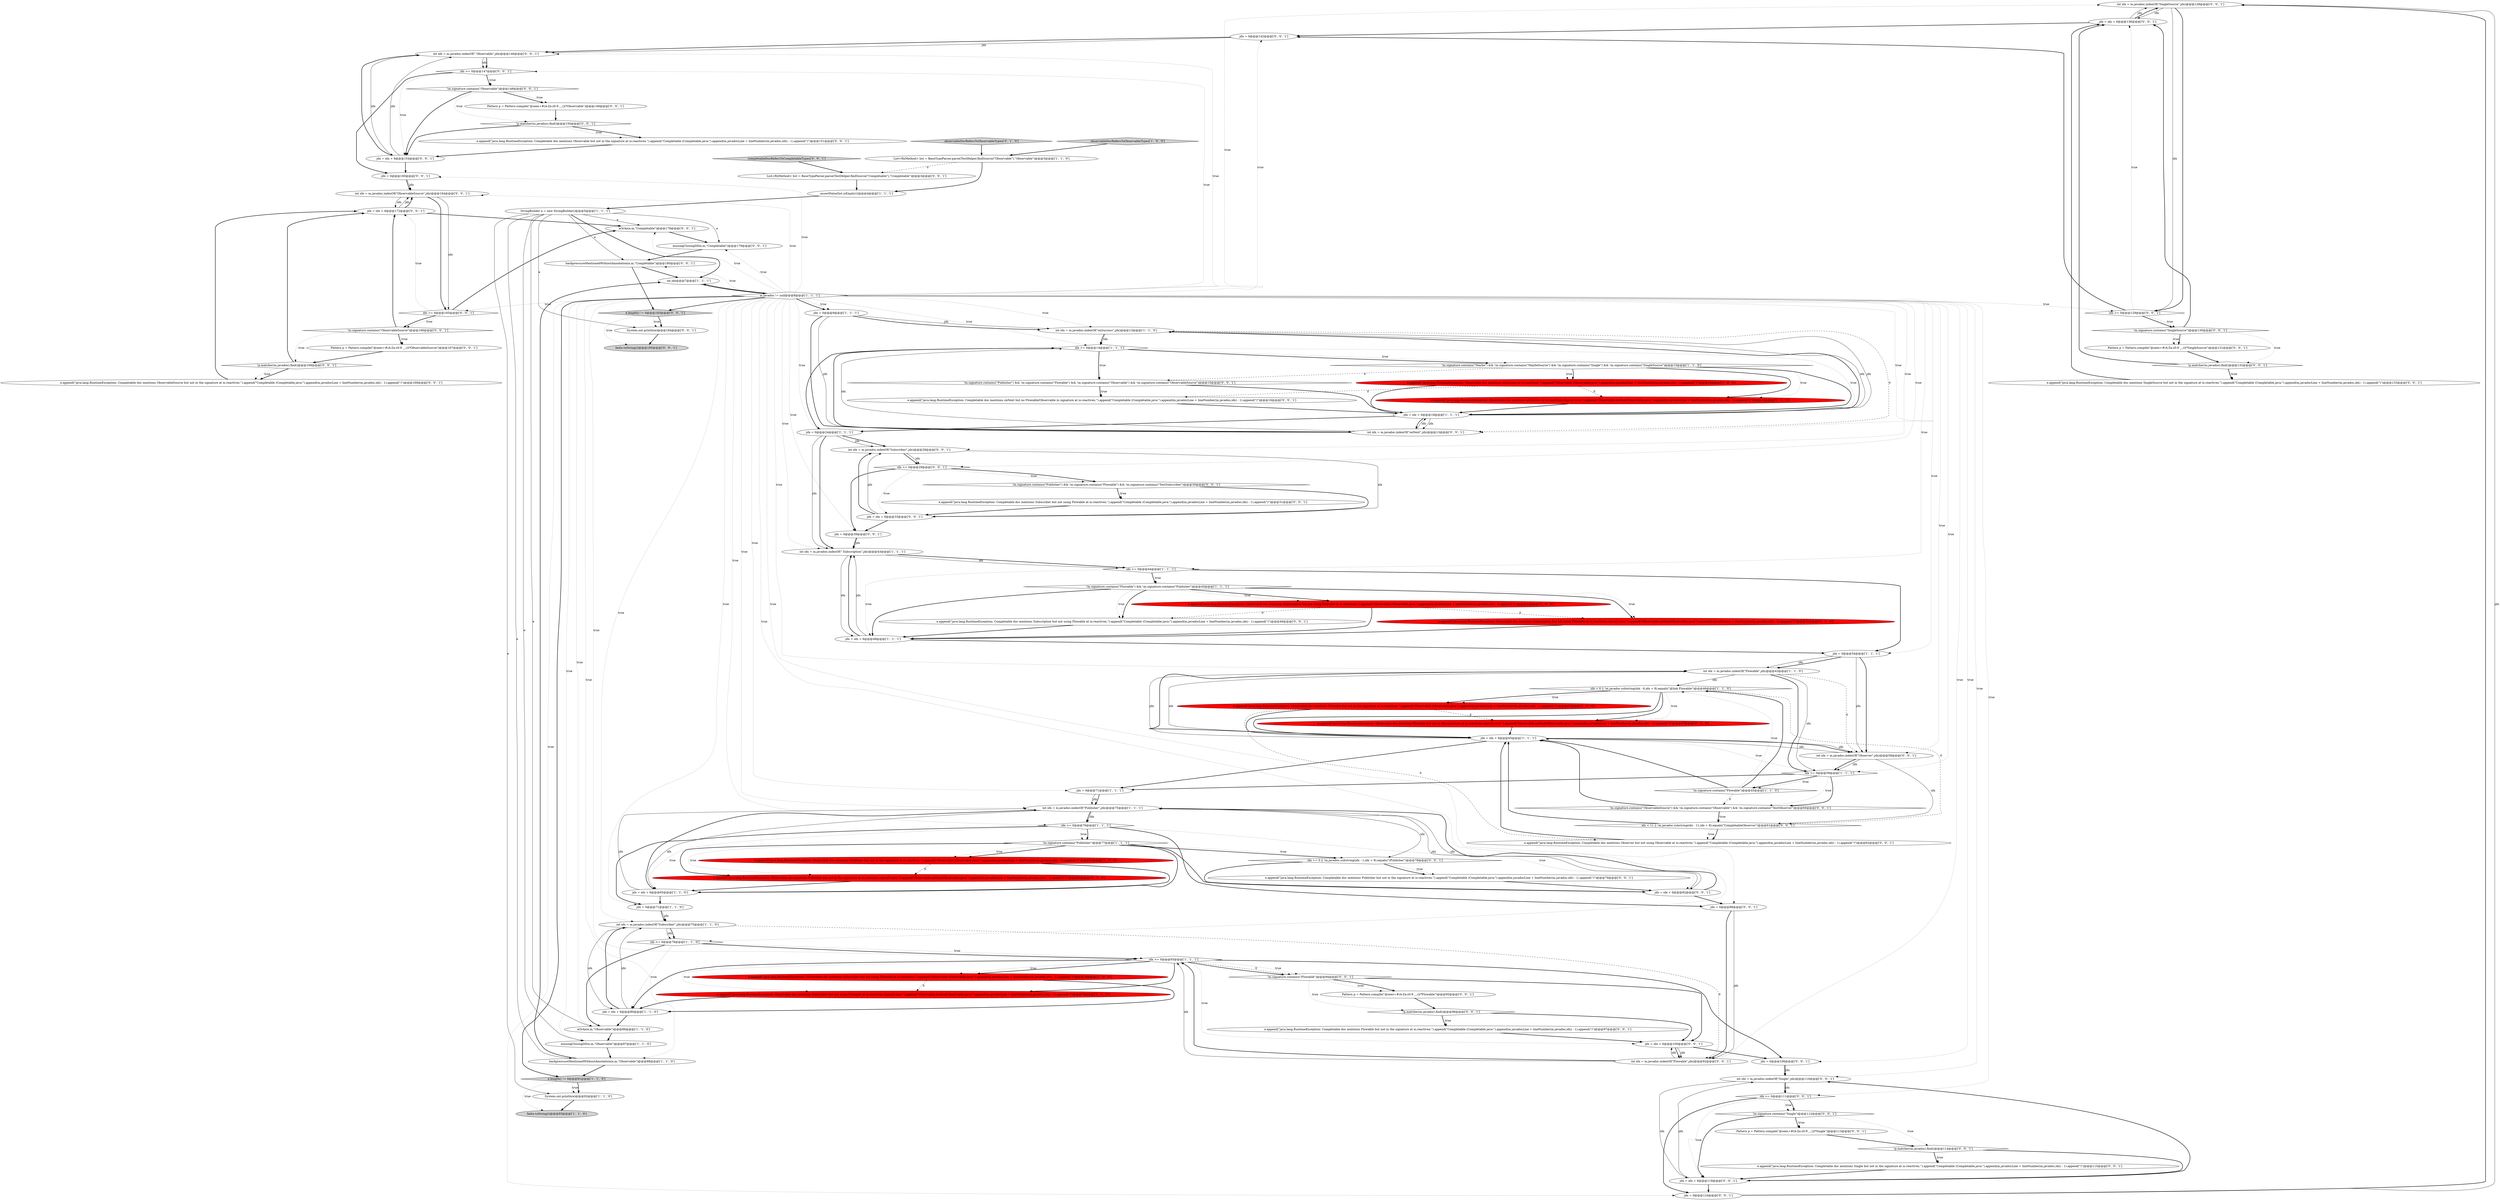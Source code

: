 digraph {
61 [style = filled, label = "int idx = m.javadoc.indexOf(\"SingleSource\",jdx)@@@128@@@['0', '0', '1']", fillcolor = white, shape = ellipse image = "AAA0AAABBB3BBB"];
36 [style = filled, label = "m.javadoc != null@@@8@@@['1', '1', '1']", fillcolor = white, shape = diamond image = "AAA0AAABBB1BBB"];
75 [style = filled, label = "jdx = 0@@@39@@@['0', '0', '1']", fillcolor = white, shape = ellipse image = "AAA0AAABBB3BBB"];
14 [style = filled, label = "jdx = idx + 6@@@80@@@['1', '1', '0']", fillcolor = white, shape = ellipse image = "AAA0AAABBB1BBB"];
64 [style = filled, label = "int idx = m.javadoc.indexOf(\" Observable\",jdx)@@@146@@@['0', '0', '1']", fillcolor = white, shape = ellipse image = "AAA0AAABBB3BBB"];
31 [style = filled, label = "jdx = idx + 6@@@65@@@['1', '1', '0']", fillcolor = white, shape = ellipse image = "AAA0AAABBB1BBB"];
57 [style = filled, label = "!p.matcher(m.javadoc).find()@@@132@@@['0', '0', '1']", fillcolor = white, shape = diamond image = "AAA0AAABBB3BBB"];
68 [style = filled, label = "!p.matcher(m.javadoc).find()@@@96@@@['0', '0', '1']", fillcolor = white, shape = diamond image = "AAA0AAABBB3BBB"];
2 [style = filled, label = "idx < 6 || !m.javadoc.substring(idx - 6,idx + 8).equals(\"@link Flowable\")@@@46@@@['1', '1', '0']", fillcolor = white, shape = diamond image = "AAA0AAABBB1BBB"];
27 [style = filled, label = "int idx = m.javadoc.indexOf(\"Flowable\",jdx)@@@43@@@['1', '1', '0']", fillcolor = white, shape = ellipse image = "AAA0AAABBB1BBB"];
32 [style = filled, label = "e.length() != 0@@@91@@@['1', '1', '0']", fillcolor = lightgray, shape = diamond image = "AAA0AAABBB1BBB"];
19 [style = filled, label = "jdx = 0@@@9@@@['1', '1', '1']", fillcolor = white, shape = ellipse image = "AAA0AAABBB1BBB"];
28 [style = filled, label = "!m.signature.contains(\"Flowable\")@@@45@@@['1', '1', '0']", fillcolor = white, shape = diamond image = "AAA0AAABBB1BBB"];
53 [style = filled, label = "Pattern p = Pattern.compile(\"@see\s+#(A-Za-z0-9 _.,()(*Single\")@@@113@@@['0', '0', '1']", fillcolor = white, shape = ellipse image = "AAA0AAABBB3BBB"];
83 [style = filled, label = "!p.matcher(m.javadoc).find()@@@168@@@['0', '0', '1']", fillcolor = white, shape = diamond image = "AAA0AAABBB3BBB"];
4 [style = filled, label = "idx >= 0@@@76@@@['1', '1', '0']", fillcolor = white, shape = diamond image = "AAA0AAABBB1BBB"];
23 [style = filled, label = "jdx = 0@@@54@@@['1', '1', '1']", fillcolor = white, shape = ellipse image = "AAA0AAABBB1BBB"];
8 [style = filled, label = "System.out.println(e)@@@92@@@['1', '1', '0']", fillcolor = white, shape = ellipse image = "AAA0AAABBB1BBB"];
55 [style = filled, label = "e.append(\"java.lang.RuntimeException: Completable doc mentions ObservableSource but not in the signature at io.reactivex.\").append(\"Completable (Completable.java:\").append(m.javadocLine + lineNumber(m.javadoc,idx) - 1).append(\")\")@@@169@@@['0', '0', '1']", fillcolor = white, shape = ellipse image = "AAA0AAABBB3BBB"];
99 [style = filled, label = "jdx = 0@@@160@@@['0', '0', '1']", fillcolor = white, shape = ellipse image = "AAA0AAABBB3BBB"];
45 [style = filled, label = "e.append(\"java.lang.RuntimeException: Observable doc mentions Flowable but not in the signature at io.reactivex.rxjava3.core.\").append(\"Observable.method(Observable.java:\").append(m.javadocLine + lineNumber(m.javadoc,idx) - 1).append(\")\")@@@47@@@['0', '1', '0']", fillcolor = red, shape = ellipse image = "AAA1AAABBB2BBB"];
106 [style = filled, label = "!m.signature.contains(\"Publisher\") && !m.signature.contains(\"Flowable\") && !m.signature.contains(\"Observable\") && !m.signature.contains(\"ObservableSource\")@@@15@@@['0', '0', '1']", fillcolor = white, shape = diamond image = "AAA0AAABBB3BBB"];
102 [style = filled, label = "jdx = idx + 6@@@118@@@['0', '0', '1']", fillcolor = white, shape = ellipse image = "AAA0AAABBB3BBB"];
0 [style = filled, label = "int idx = m.javadoc.indexOf(\"onSuccess\",jdx)@@@13@@@['1', '1', '0']", fillcolor = white, shape = ellipse image = "AAA0AAABBB1BBB"];
109 [style = filled, label = "idx >= 0@@@147@@@['0', '0', '1']", fillcolor = white, shape = diamond image = "AAA0AAABBB3BBB"];
77 [style = filled, label = "missingClosingDD(e,m,\"Completable\")@@@179@@@['0', '0', '1']", fillcolor = white, shape = ellipse image = "AAA0AAABBB3BBB"];
7 [style = filled, label = "aOrAn(e,m,\"Observable\")@@@86@@@['1', '1', '0']", fillcolor = white, shape = ellipse image = "AAA0AAABBB1BBB"];
39 [style = filled, label = "observableDocRefersToObservableTypes['1', '0', '0']", fillcolor = lightgray, shape = diamond image = "AAA0AAABBB1BBB"];
11 [style = filled, label = "e.append(\"java.lang.RuntimeException: Observable doc mentions Subscriber but not using Flowable at io.reactivex.\").append(\"Observable (Observable.java:\").append(m.javadocLine + lineNumber(m.javadoc,idx) - 1).append(\")\")@@@78@@@['1', '0', '0']", fillcolor = red, shape = ellipse image = "AAA1AAABBB1BBB"];
92 [style = filled, label = "idx >= 0@@@111@@@['0', '0', '1']", fillcolor = white, shape = diamond image = "AAA0AAABBB3BBB"];
107 [style = filled, label = "!m.signature.contains(\"Flowable\")@@@94@@@['0', '0', '1']", fillcolor = white, shape = diamond image = "AAA0AAABBB3BBB"];
41 [style = filled, label = "e.append(\"java.lang.RuntimeException: Observable doc mentions Publisher but not in the signature at io.reactivex.\").append(\"Observable (Observable.java:\").append(m.javadocLine + lineNumber(m.javadoc,idx) - 1).append(\")\")@@@63@@@['1', '0', '0']", fillcolor = red, shape = ellipse image = "AAA1AAABBB1BBB"];
5 [style = filled, label = "idx >= 0@@@93@@@['1', '1', '1']", fillcolor = white, shape = diamond image = "AAA0AAABBB1BBB"];
72 [style = filled, label = "int idx = m.javadoc.indexOf(\"Single\",jdx)@@@110@@@['0', '0', '1']", fillcolor = white, shape = ellipse image = "AAA0AAABBB3BBB"];
46 [style = filled, label = "observableDocRefersToObservableTypes['0', '1', '0']", fillcolor = lightgray, shape = diamond image = "AAA0AAABBB2BBB"];
74 [style = filled, label = "int idx = m.javadoc.indexOf(\"Flowable\",jdx)@@@92@@@['0', '0', '1']", fillcolor = white, shape = ellipse image = "AAA0AAABBB3BBB"];
21 [style = filled, label = "!m.signature.contains(\"Maybe\") && !m.signature.contains(\"MaybeSource\") && !m.signature.contains(\"Single\") && !m.signature.contains(\"SingleSource\")@@@15@@@['1', '1', '0']", fillcolor = white, shape = diamond image = "AAA0AAABBB1BBB"];
90 [style = filled, label = "e.append(\"java.lang.RuntimeException: Completable doc mentions Observable but not in the signature at io.reactivex.\").append(\"Completable (Completable.java:\").append(m.javadocLine + lineNumber(m.javadoc,idx) - 1).append(\")\")@@@151@@@['0', '0', '1']", fillcolor = white, shape = ellipse image = "AAA0AAABBB3BBB"];
95 [style = filled, label = "jdx = idx + 6@@@136@@@['0', '0', '1']", fillcolor = white, shape = ellipse image = "AAA0AAABBB3BBB"];
29 [style = filled, label = "e.append(\"java.lang.RuntimeException: Observable doc mentions Flowable but not in the signature at io.reactivex.\").append(\"Observable (Observable.java:\").append(m.javadocLine + lineNumber(m.javadoc,idx) - 1).append(\")\")@@@47@@@['1', '0', '0']", fillcolor = red, shape = ellipse image = "AAA1AAABBB1BBB"];
105 [style = filled, label = "jdx = 0@@@88@@@['0', '0', '1']", fillcolor = white, shape = ellipse image = "AAA0AAABBB3BBB"];
20 [style = filled, label = "idx >= 0@@@14@@@['1', '1', '1']", fillcolor = white, shape = diamond image = "AAA0AAABBB1BBB"];
59 [style = filled, label = "idx < 11 || !m.javadoc.substring(idx - 11,idx + 8).equals(\"CompletableObserver\")@@@61@@@['0', '0', '1']", fillcolor = white, shape = diamond image = "AAA0AAABBB3BBB"];
42 [style = filled, label = "int idx = m.javadoc.indexOf(\"Publisher\",jdx)@@@75@@@['1', '1', '1']", fillcolor = white, shape = ellipse image = "AAA0AAABBB1BBB"];
60 [style = filled, label = "Pattern p = Pattern.compile(\"@see\s+#(A-Za-z0-9 _.,()(*Flowable\")@@@95@@@['0', '0', '1']", fillcolor = white, shape = ellipse image = "AAA0AAABBB3BBB"];
58 [style = filled, label = "Pattern p = Pattern.compile(\"@see\s+#(A-Za-z0-9 _.,()(*Observable\")@@@149@@@['0', '0', '1']", fillcolor = white, shape = ellipse image = "AAA0AAABBB3BBB"];
6 [style = filled, label = "backpressureMentionedWithoutAnnotation(e,m,\"Observable\")@@@88@@@['1', '1', '0']", fillcolor = white, shape = ellipse image = "AAA0AAABBB1BBB"];
30 [style = filled, label = "e.append(\"java.lang.RuntimeException: Observable doc mentions onSuccess at io.reactivex.\").append(\"Observable (Observable.java:\").append(m.javadocLine + lineNumber(m.javadoc,idx) - 1).append(\")\")@@@16@@@['1', '0', '0']", fillcolor = red, shape = ellipse image = "AAA1AAABBB1BBB"];
51 [style = filled, label = "jdx = idx + 6@@@100@@@['0', '0', '1']", fillcolor = white, shape = ellipse image = "AAA0AAABBB3BBB"];
40 [style = filled, label = "jdx = idx + 6@@@48@@@['1', '1', '1']", fillcolor = white, shape = ellipse image = "AAA0AAABBB1BBB"];
10 [style = filled, label = "!m.signature.contains(\"Flowable\") && !m.signature.contains(\"Publisher\")@@@45@@@['1', '1', '1']", fillcolor = white, shape = diamond image = "AAA0AAABBB1BBB"];
9 [style = filled, label = "jdx = idx + 6@@@18@@@['1', '1', '1']", fillcolor = white, shape = ellipse image = "AAA0AAABBB1BBB"];
71 [style = filled, label = "System.out.println(e)@@@184@@@['0', '0', '1']", fillcolor = white, shape = ellipse image = "AAA0AAABBB3BBB"];
50 [style = filled, label = "jdx = idx + 6@@@154@@@['0', '0', '1']", fillcolor = white, shape = ellipse image = "AAA0AAABBB3BBB"];
62 [style = filled, label = "e.append(\"java.lang.RuntimeException: Completable doc mentions Subscription but not using Flowable at io.reactivex.\").append(\"Completable (Completable.java:\").append(m.javadocLine + lineNumber(m.javadoc,idx) - 1).append(\")\")@@@46@@@['0', '0', '1']", fillcolor = white, shape = ellipse image = "AAA0AAABBB3BBB"];
111 [style = filled, label = "!m.signature.contains(\"Observable\")@@@148@@@['0', '0', '1']", fillcolor = white, shape = diamond image = "AAA0AAABBB3BBB"];
85 [style = filled, label = "jdx = 0@@@106@@@['0', '0', '1']", fillcolor = white, shape = ellipse image = "AAA0AAABBB3BBB"];
3 [style = filled, label = "fail(e.toString())@@@93@@@['1', '1', '0']", fillcolor = lightgray, shape = ellipse image = "AAA0AAABBB1BBB"];
63 [style = filled, label = "idx == 0 || !m.javadoc.substring(idx - 1,idx + 9).equals(\"(Publisher\")@@@78@@@['0', '0', '1']", fillcolor = white, shape = diamond image = "AAA0AAABBB3BBB"];
1 [style = filled, label = "idx >= 0@@@44@@@['1', '1', '1']", fillcolor = white, shape = diamond image = "AAA0AAABBB1BBB"];
17 [style = filled, label = "e.append(\"java.lang.RuntimeException: Observable doc mentions Subscription but not using Flowable at io.reactivex.\").append(\"Observable (Observable.java:\").append(m.javadocLine + lineNumber(m.javadoc,idx) - 1).append(\")\")@@@31@@@['1', '0', '0']", fillcolor = red, shape = ellipse image = "AAA1AAABBB1BBB"];
89 [style = filled, label = "e.append(\"java.lang.RuntimeException: Completable doc mentions Flowable but not in the signature at io.reactivex.\").append(\"Completable (Completable.java:\").append(m.javadocLine + lineNumber(m.javadoc,idx) - 1).append(\")\")@@@97@@@['0', '0', '1']", fillcolor = white, shape = ellipse image = "AAA0AAABBB3BBB"];
84 [style = filled, label = "!m.signature.contains(\"SingleSource\")@@@130@@@['0', '0', '1']", fillcolor = white, shape = diamond image = "AAA0AAABBB3BBB"];
82 [style = filled, label = "!m.signature.contains(\"ObservableSource\")@@@166@@@['0', '0', '1']", fillcolor = white, shape = diamond image = "AAA0AAABBB3BBB"];
48 [style = filled, label = "e.append(\"java.lang.RuntimeException: Observable doc mentions Subscription but not using Flowable at io.reactivex.rxjava3.core.\").append(\"Observable.method(Observable.java:\").append(m.javadocLine + lineNumber(m.javadoc,idx) - 1).append(\")\")@@@31@@@['0', '1', '0']", fillcolor = red, shape = ellipse image = "AAA1AAABBB2BBB"];
80 [style = filled, label = "e.append(\"java.lang.RuntimeException: Completable doc mentions Subscriber but not using Flowable at io.reactivex.\").append(\"Completable (Completable.java:\").append(m.javadocLine + lineNumber(m.javadoc,idx) - 1).append(\")\")@@@31@@@['0', '0', '1']", fillcolor = white, shape = ellipse image = "AAA0AAABBB3BBB"];
25 [style = filled, label = "jdx = idx + 6@@@65@@@['1', '1', '1']", fillcolor = white, shape = ellipse image = "AAA0AAABBB1BBB"];
15 [style = filled, label = "missingClosingDD(e,m,\"Observable\")@@@87@@@['1', '1', '0']", fillcolor = white, shape = ellipse image = "AAA0AAABBB1BBB"];
54 [style = filled, label = "e.append(\"java.lang.RuntimeException: Completable doc mentions Observer but not using Observable at io.reactivex.\").append(\"Completable (Completable.java:\").append(m.javadocLine + lineNumber(m.javadoc,idx) - 1).append(\")\")@@@62@@@['0', '0', '1']", fillcolor = white, shape = ellipse image = "AAA0AAABBB3BBB"];
70 [style = filled, label = "idx >= 0@@@29@@@['0', '0', '1']", fillcolor = white, shape = diamond image = "AAA0AAABBB3BBB"];
49 [style = filled, label = "!m.signature.contains(\"Single\")@@@112@@@['0', '0', '1']", fillcolor = white, shape = diamond image = "AAA0AAABBB3BBB"];
88 [style = filled, label = "int idx = m.javadoc.indexOf(\"ObservableSource\",jdx)@@@164@@@['0', '0', '1']", fillcolor = white, shape = ellipse image = "AAA0AAABBB3BBB"];
78 [style = filled, label = "int idx = m.javadoc.indexOf(\"Subscriber\",jdx)@@@28@@@['0', '0', '1']", fillcolor = white, shape = ellipse image = "AAA0AAABBB3BBB"];
34 [style = filled, label = "!m.signature.contains(\"Publisher\")@@@77@@@['1', '1', '1']", fillcolor = white, shape = diamond image = "AAA0AAABBB1BBB"];
108 [style = filled, label = "e.append(\"java.lang.RuntimeException: Completable doc mentions onNext but no Flowable/Observable in signature at io.reactivex.\").append(\"Completable (Completable.java:\").append(m.javadocLine + lineNumber(m.javadoc,idx) - 1).append(\")\")@@@16@@@['0', '0', '1']", fillcolor = white, shape = ellipse image = "AAA0AAABBB3BBB"];
91 [style = filled, label = "List<RxMethod> list = BaseTypeParser.parse(TestHelper.findSource(\"Completable\"),\"Completable\")@@@3@@@['0', '0', '1']", fillcolor = white, shape = ellipse image = "AAA0AAABBB3BBB"];
69 [style = filled, label = "int idx = m.javadoc.indexOf(\"onNext\",jdx)@@@13@@@['0', '0', '1']", fillcolor = white, shape = ellipse image = "AAA0AAABBB3BBB"];
98 [style = filled, label = "backpressureMentionedWithoutAnnotation(e,m,\"Completable\")@@@180@@@['0', '0', '1']", fillcolor = white, shape = ellipse image = "AAA0AAABBB3BBB"];
12 [style = filled, label = "int idx = m.javadoc.indexOf(\"Subscriber\",jdx)@@@75@@@['1', '1', '0']", fillcolor = white, shape = ellipse image = "AAA0AAABBB1BBB"];
24 [style = filled, label = "assertFalse(list.isEmpty())@@@4@@@['1', '1', '1']", fillcolor = white, shape = ellipse image = "AAA0AAABBB1BBB"];
101 [style = filled, label = "jdx = idx + 6@@@172@@@['0', '0', '1']", fillcolor = white, shape = ellipse image = "AAA0AAABBB3BBB"];
94 [style = filled, label = "!m.signature.contains(\"Publisher\") && !m.signature.contains(\"Flowable\") && !m.signature.contains(\"TestSubscriber\")@@@30@@@['0', '0', '1']", fillcolor = white, shape = diamond image = "AAA0AAABBB3BBB"];
33 [style = filled, label = "StringBuilder e = new StringBuilder()@@@5@@@['1', '1', '1']", fillcolor = white, shape = ellipse image = "AAA0AAABBB1BBB"];
104 [style = filled, label = "e.append(\"java.lang.RuntimeException: Completable doc mentions SingleSource but not in the signature at io.reactivex.\").append(\"Completable (Completable.java:\").append(m.javadocLine + lineNumber(m.javadoc,idx) - 1).append(\")\")@@@133@@@['0', '0', '1']", fillcolor = white, shape = ellipse image = "AAA0AAABBB3BBB"];
103 [style = filled, label = "jdx = idx + 6@@@33@@@['0', '0', '1']", fillcolor = white, shape = ellipse image = "AAA0AAABBB3BBB"];
110 [style = filled, label = "aOrAn(e,m,\"Completable\")@@@178@@@['0', '0', '1']", fillcolor = white, shape = ellipse image = "AAA0AAABBB3BBB"];
47 [style = filled, label = "e.append(\"java.lang.RuntimeException: Observable doc mentions onSuccess at io.reactivex.rxjava3.core.\").append(\"Observable.method(Observable.java:\").append(m.javadocLine + lineNumber(m.javadoc,idx) - 1).append(\")\")@@@16@@@['0', '1', '0']", fillcolor = red, shape = ellipse image = "AAA1AAABBB2BBB"];
81 [style = filled, label = "e.length() != 0@@@183@@@['0', '0', '1']", fillcolor = lightgray, shape = diamond image = "AAA0AAABBB3BBB"];
37 [style = filled, label = "int idx = m.javadoc.indexOf(\" Subscription\",jdx)@@@43@@@['1', '1', '1']", fillcolor = white, shape = ellipse image = "AAA0AAABBB1BBB"];
97 [style = filled, label = "e.append(\"java.lang.RuntimeException: Completable doc mentions Single but not in the signature at io.reactivex.\").append(\"Completable (Completable.java:\").append(m.javadocLine + lineNumber(m.javadoc,idx) - 1).append(\")\")@@@115@@@['0', '0', '1']", fillcolor = white, shape = ellipse image = "AAA0AAABBB3BBB"];
16 [style = filled, label = "jdx = 0@@@71@@@['1', '1', '0']", fillcolor = white, shape = ellipse image = "AAA0AAABBB1BBB"];
86 [style = filled, label = "!m.signature.contains(\"ObservableSource\") && !m.signature.contains(\"Observable\") && !m.signature.contains(\"TestObserver\")@@@60@@@['0', '0', '1']", fillcolor = white, shape = diamond image = "AAA0AAABBB3BBB"];
87 [style = filled, label = "jdx = idx + 6@@@82@@@['0', '0', '1']", fillcolor = white, shape = ellipse image = "AAA0AAABBB3BBB"];
35 [style = filled, label = "int jdx@@@7@@@['1', '1', '1']", fillcolor = white, shape = ellipse image = "AAA0AAABBB1BBB"];
44 [style = filled, label = "e.append(\"java.lang.RuntimeException: Observable doc mentions Subscriber but not using Flowable at io.reactivex.rxjava3.core.\").append(\"Observable.method(Observable.java:\").append(m.javadocLine + lineNumber(m.javadoc,idx) - 1).append(\")\")@@@78@@@['0', '1', '0']", fillcolor = red, shape = ellipse image = "AAA1AAABBB2BBB"];
67 [style = filled, label = "int idx = m.javadoc.indexOf(\"Observer\",jdx)@@@58@@@['0', '0', '1']", fillcolor = white, shape = ellipse image = "AAA0AAABBB3BBB"];
38 [style = filled, label = "idx >= 0@@@59@@@['1', '1', '1']", fillcolor = white, shape = diamond image = "AAA0AAABBB1BBB"];
26 [style = filled, label = "idx >= 0@@@76@@@['1', '1', '1']", fillcolor = white, shape = diamond image = "AAA0AAABBB1BBB"];
66 [style = filled, label = "jdx = 0@@@124@@@['0', '0', '1']", fillcolor = white, shape = ellipse image = "AAA0AAABBB3BBB"];
100 [style = filled, label = "fail(e.toString())@@@185@@@['0', '0', '1']", fillcolor = lightgray, shape = ellipse image = "AAA0AAABBB3BBB"];
18 [style = filled, label = "jdx = 0@@@24@@@['1', '1', '1']", fillcolor = white, shape = ellipse image = "AAA0AAABBB1BBB"];
73 [style = filled, label = "idx >= 0@@@129@@@['0', '0', '1']", fillcolor = white, shape = diamond image = "AAA0AAABBB3BBB"];
112 [style = filled, label = "!p.matcher(m.javadoc).find()@@@114@@@['0', '0', '1']", fillcolor = white, shape = diamond image = "AAA0AAABBB3BBB"];
79 [style = filled, label = "!p.matcher(m.javadoc).find()@@@150@@@['0', '0', '1']", fillcolor = white, shape = diamond image = "AAA0AAABBB3BBB"];
56 [style = filled, label = "idx >= 0@@@165@@@['0', '0', '1']", fillcolor = white, shape = diamond image = "AAA0AAABBB3BBB"];
76 [style = filled, label = "Pattern p = Pattern.compile(\"@see\s+#(A-Za-z0-9 _.,()(*SingleSource\")@@@131@@@['0', '0', '1']", fillcolor = white, shape = ellipse image = "AAA0AAABBB3BBB"];
43 [style = filled, label = "e.append(\"java.lang.RuntimeException: Observable doc mentions Publisher but not in the signature at io.reactivex.rxjava3.core.\").append(\"Observable.method(Observable.java:\").append(m.javadocLine + lineNumber(m.javadoc,idx) - 1).append(\")\")@@@63@@@['0', '1', '0']", fillcolor = red, shape = ellipse image = "AAA1AAABBB2BBB"];
52 [style = filled, label = "completableDocRefersToCompletableTypes['0', '0', '1']", fillcolor = lightgray, shape = diamond image = "AAA0AAABBB3BBB"];
65 [style = filled, label = "jdx = 0@@@142@@@['0', '0', '1']", fillcolor = white, shape = ellipse image = "AAA0AAABBB3BBB"];
13 [style = filled, label = "jdx = 0@@@71@@@['1', '1', '1']", fillcolor = white, shape = ellipse image = "AAA0AAABBB1BBB"];
93 [style = filled, label = "Pattern p = Pattern.compile(\"@see\s+#(A-Za-z0-9 _.,()(*ObservableSource\")@@@167@@@['0', '0', '1']", fillcolor = white, shape = ellipse image = "AAA0AAABBB3BBB"];
96 [style = filled, label = "e.append(\"java.lang.RuntimeException: Completable doc mentions Publisher but not in the signature at io.reactivex.\").append(\"Completable (Completable.java:\").append(m.javadocLine + lineNumber(m.javadoc,idx) - 1).append(\")\")@@@79@@@['0', '0', '1']", fillcolor = white, shape = ellipse image = "AAA0AAABBB3BBB"];
22 [style = filled, label = "List<RxMethod> list = BaseTypeParser.parse(TestHelper.findSource(\"Observable\"),\"Observable\")@@@3@@@['1', '1', '0']", fillcolor = white, shape = ellipse image = "AAA0AAABBB1BBB"];
47->9 [style = bold, label=""];
36->16 [style = dotted, label="true"];
6->35 [style = bold, label=""];
81->71 [style = dotted, label="true"];
11->14 [style = bold, label=""];
27->25 [style = solid, label="idx"];
50->99 [style = bold, label=""];
80->103 [style = bold, label=""];
26->34 [style = bold, label=""];
36->65 [style = dotted, label="true"];
19->0 [style = solid, label="jdx"];
40->23 [style = bold, label=""];
45->25 [style = bold, label=""];
104->95 [style = bold, label=""];
32->3 [style = dotted, label="true"];
19->69 [style = bold, label=""];
28->25 [style = bold, label=""];
60->68 [style = bold, label=""];
62->40 [style = bold, label=""];
112->97 [style = dotted, label="true"];
2->25 [style = bold, label=""];
107->60 [style = bold, label=""];
59->54 [style = bold, label=""];
27->2 [style = solid, label="idx"];
36->77 [style = dotted, label="true"];
67->38 [style = bold, label=""];
51->74 [style = solid, label="jdx"];
20->106 [style = dotted, label="true"];
98->35 [style = bold, label=""];
38->28 [style = bold, label=""];
65->64 [style = solid, label="jdx"];
10->48 [style = bold, label=""];
34->31 [style = bold, label=""];
73->84 [style = bold, label=""];
13->42 [style = solid, label="jdx"];
112->97 [style = bold, label=""];
63->96 [style = dotted, label="true"];
54->25 [style = bold, label=""];
70->75 [style = bold, label=""];
12->4 [style = solid, label="idx"];
108->9 [style = bold, label=""];
90->50 [style = bold, label=""];
4->5 [style = dotted, label="true"];
73->84 [style = dotted, label="true"];
99->88 [style = bold, label=""];
8->3 [style = bold, label=""];
44->14 [style = bold, label=""];
36->19 [style = dotted, label="true"];
4->7 [style = bold, label=""];
63->87 [style = bold, label=""];
10->62 [style = bold, label=""];
9->18 [style = bold, label=""];
23->67 [style = solid, label="jdx"];
76->57 [style = bold, label=""];
84->76 [style = dotted, label="true"];
36->18 [style = dotted, label="true"];
87->42 [style = bold, label=""];
34->43 [style = bold, label=""];
111->50 [style = bold, label=""];
4->5 [style = bold, label=""];
36->19 [style = bold, label=""];
21->47 [style = dotted, label="true"];
33->7 [style = solid, label="e"];
33->35 [style = bold, label=""];
36->27 [style = dotted, label="true"];
20->106 [style = bold, label=""];
70->94 [style = dotted, label="true"];
2->45 [style = dotted, label="true"];
15->6 [style = bold, label=""];
36->42 [style = dotted, label="true"];
48->40 [style = bold, label=""];
107->51 [style = bold, label=""];
99->88 [style = solid, label="jdx"];
59->54 [style = dotted, label="true"];
20->21 [style = bold, label=""];
57->104 [style = dotted, label="true"];
61->73 [style = bold, label=""];
25->27 [style = solid, label="jdx"];
56->82 [style = dotted, label="true"];
81->71 [style = bold, label=""];
25->67 [style = bold, label=""];
34->63 [style = bold, label=""];
36->6 [style = dotted, label="true"];
36->70 [style = dotted, label="true"];
37->40 [style = solid, label="idx"];
82->93 [style = dotted, label="true"];
51->74 [style = bold, label=""];
26->87 [style = dotted, label="true"];
95->65 [style = bold, label=""];
21->30 [style = bold, label=""];
5->107 [style = bold, label=""];
1->23 [style = bold, label=""];
12->14 [style = solid, label="idx"];
36->20 [style = dotted, label="true"];
12->74 [style = dashed, label="0"];
34->43 [style = dotted, label="true"];
17->62 [style = dashed, label="0"];
102->72 [style = solid, label="jdx"];
18->78 [style = bold, label=""];
31->42 [style = solid, label="jdx"];
2->29 [style = dotted, label="true"];
97->102 [style = bold, label=""];
28->2 [style = dotted, label="true"];
109->111 [style = bold, label=""];
49->112 [style = dotted, label="true"];
20->18 [style = bold, label=""];
38->28 [style = dotted, label="true"];
5->107 [style = dashed, label="0"];
91->24 [style = bold, label=""];
5->11 [style = bold, label=""];
36->35 [style = bold, label=""];
103->75 [style = bold, label=""];
75->37 [style = solid, label="jdx"];
53->112 [style = bold, label=""];
1->10 [style = dotted, label="true"];
18->37 [style = solid, label="jdx"];
107->68 [style = dotted, label="true"];
17->40 [style = bold, label=""];
30->9 [style = bold, label=""];
38->25 [style = dotted, label="true"];
82->101 [style = bold, label=""];
103->78 [style = bold, label=""];
33->98 [style = solid, label="e"];
9->69 [style = solid, label="jdx"];
87->105 [style = bold, label=""];
26->105 [style = bold, label=""];
74->5 [style = solid, label="idx"];
52->91 [style = bold, label=""];
110->77 [style = bold, label=""];
0->20 [style = solid, label="idx"];
72->92 [style = solid, label="idx"];
36->78 [style = dotted, label="true"];
75->37 [style = bold, label=""];
36->69 [style = dotted, label="true"];
10->40 [style = bold, label=""];
92->66 [style = bold, label=""];
23->27 [style = solid, label="jdx"];
56->101 [style = dotted, label="true"];
61->95 [style = solid, label="idx"];
36->26 [style = dotted, label="true"];
5->51 [style = dotted, label="true"];
94->80 [style = bold, label=""];
42->26 [style = bold, label=""];
9->0 [style = bold, label=""];
25->13 [style = bold, label=""];
102->66 [style = bold, label=""];
65->64 [style = bold, label=""];
36->61 [style = dotted, label="true"];
56->110 [style = bold, label=""];
20->21 [style = dotted, label="true"];
4->14 [style = dotted, label="true"];
22->91 [style = dashed, label="0"];
36->64 [style = dotted, label="true"];
49->53 [style = bold, label=""];
57->95 [style = bold, label=""];
21->106 [style = dashed, label="0"];
95->61 [style = solid, label="jdx"];
68->89 [style = bold, label=""];
36->99 [style = dotted, label="true"];
10->48 [style = dotted, label="true"];
35->36 [style = bold, label=""];
89->51 [style = bold, label=""];
105->74 [style = bold, label=""];
33->110 [style = solid, label="e"];
36->92 [style = dotted, label="true"];
36->67 [style = dotted, label="true"];
70->94 [style = bold, label=""];
36->109 [style = dotted, label="true"];
10->17 [style = bold, label=""];
17->48 [style = dashed, label="0"];
96->87 [style = bold, label=""];
55->101 [style = bold, label=""];
103->78 [style = solid, label="jdx"];
33->77 [style = solid, label="e"];
92->102 [style = dotted, label="true"];
0->9 [style = solid, label="idx"];
42->31 [style = solid, label="idx"];
5->11 [style = dotted, label="true"];
101->88 [style = solid, label="jdx"];
27->67 [style = dashed, label="0"];
67->25 [style = solid, label="idx"];
67->59 [style = solid, label="idx"];
64->50 [style = solid, label="idx"];
36->75 [style = dotted, label="true"];
74->5 [style = bold, label=""];
69->9 [style = solid, label="idx"];
61->73 [style = solid, label="idx"];
6->32 [style = bold, label=""];
82->83 [style = dotted, label="true"];
10->62 [style = dotted, label="true"];
37->1 [style = bold, label=""];
29->54 [style = dashed, label="0"];
73->95 [style = dotted, label="true"];
36->98 [style = dotted, label="true"];
69->20 [style = bold, label=""];
29->45 [style = dashed, label="0"];
39->22 [style = bold, label=""];
25->27 [style = bold, label=""];
26->16 [style = bold, label=""];
36->7 [style = dotted, label="true"];
21->9 [style = bold, label=""];
34->63 [style = dotted, label="true"];
71->100 [style = bold, label=""];
33->15 [style = solid, label="e"];
21->30 [style = dotted, label="true"];
38->86 [style = bold, label=""];
36->56 [style = dotted, label="true"];
0->20 [style = bold, label=""];
57->104 [style = bold, label=""];
42->26 [style = solid, label="idx"];
83->55 [style = bold, label=""];
85->72 [style = solid, label="jdx"];
98->81 [style = bold, label=""];
86->25 [style = bold, label=""];
107->60 [style = dotted, label="true"];
11->44 [style = dashed, label="0"];
19->0 [style = bold, label=""];
9->0 [style = solid, label="jdx"];
31->42 [style = bold, label=""];
102->72 [style = bold, label=""];
5->44 [style = bold, label=""];
78->103 [style = solid, label="idx"];
106->108 [style = dotted, label="true"];
50->64 [style = bold, label=""];
7->15 [style = bold, label=""];
64->109 [style = solid, label="idx"];
41->31 [style = bold, label=""];
84->76 [style = bold, label=""];
79->90 [style = bold, label=""];
83->101 [style = bold, label=""];
16->12 [style = solid, label="jdx"];
19->69 [style = solid, label="jdx"];
36->23 [style = dotted, label="true"];
74->51 [style = solid, label="idx"];
46->22 [style = bold, label=""];
43->31 [style = bold, label=""];
23->27 [style = bold, label=""];
26->34 [style = dotted, label="true"];
5->85 [style = bold, label=""];
36->32 [style = bold, label=""];
5->14 [style = bold, label=""];
81->100 [style = dotted, label="true"];
111->58 [style = bold, label=""];
36->4 [style = dotted, label="true"];
36->12 [style = dotted, label="true"];
28->2 [style = bold, label=""];
18->78 [style = solid, label="jdx"];
70->103 [style = dotted, label="true"];
72->92 [style = bold, label=""];
34->41 [style = dotted, label="true"];
36->66 [style = dotted, label="true"];
14->12 [style = bold, label=""];
77->98 [style = bold, label=""];
105->74 [style = solid, label="jdx"];
22->24 [style = bold, label=""];
67->38 [style = solid, label="idx"];
38->13 [style = bold, label=""];
16->12 [style = bold, label=""];
27->38 [style = bold, label=""];
5->107 [style = dotted, label="true"];
73->65 [style = bold, label=""];
36->105 [style = dotted, label="true"];
36->110 [style = dotted, label="true"];
78->70 [style = bold, label=""];
101->110 [style = bold, label=""];
34->87 [style = bold, label=""];
106->108 [style = bold, label=""];
23->67 [style = bold, label=""];
27->38 [style = solid, label="idx"];
25->67 [style = solid, label="jdx"];
36->38 [style = dotted, label="true"];
82->93 [style = bold, label=""];
14->7 [style = bold, label=""];
0->69 [style = dashed, label="0"];
32->8 [style = dotted, label="true"];
9->69 [style = bold, label=""];
69->20 [style = solid, label="idx"];
88->101 [style = solid, label="idx"];
94->80 [style = dotted, label="true"];
79->50 [style = bold, label=""];
111->58 [style = dotted, label="true"];
36->88 [style = dotted, label="true"];
36->73 [style = dotted, label="true"];
41->43 [style = dashed, label="0"];
72->102 [style = solid, label="idx"];
36->13 [style = dotted, label="true"];
36->74 [style = dotted, label="true"];
38->86 [style = dotted, label="true"];
5->44 [style = dotted, label="true"];
40->37 [style = bold, label=""];
49->102 [style = bold, label=""];
40->37 [style = solid, label="jdx"];
36->0 [style = dotted, label="true"];
50->64 [style = solid, label="jdx"];
86->59 [style = bold, label=""];
33->8 [style = solid, label="e"];
36->72 [style = dotted, label="true"];
109->99 [style = bold, label=""];
49->53 [style = dotted, label="true"];
94->103 [style = bold, label=""];
36->85 [style = dotted, label="true"];
87->42 [style = solid, label="jdx"];
51->85 [style = bold, label=""];
58->79 [style = bold, label=""];
1->40 [style = dotted, label="true"];
88->56 [style = solid, label="idx"];
42->63 [style = solid, label="idx"];
111->79 [style = dotted, label="true"];
101->88 [style = bold, label=""];
2->59 [style = dashed, label="0"];
66->61 [style = bold, label=""];
56->82 [style = bold, label=""];
28->86 [style = dashed, label="0"];
93->83 [style = bold, label=""];
106->9 [style = bold, label=""];
18->37 [style = bold, label=""];
21->47 [style = bold, label=""];
59->25 [style = bold, label=""];
13->42 [style = bold, label=""];
20->9 [style = dotted, label="true"];
36->15 [style = dotted, label="true"];
42->87 [style = solid, label="idx"];
36->37 [style = dotted, label="true"];
68->51 [style = bold, label=""];
30->47 [style = dashed, label="0"];
10->17 [style = dotted, label="true"];
24->33 [style = bold, label=""];
26->31 [style = dotted, label="true"];
32->8 [style = bold, label=""];
66->61 [style = solid, label="jdx"];
63->96 [style = bold, label=""];
2->45 [style = bold, label=""];
78->70 [style = solid, label="idx"];
109->50 [style = dotted, label="true"];
33->71 [style = solid, label="e"];
84->95 [style = bold, label=""];
88->56 [style = bold, label=""];
36->1 [style = dotted, label="true"];
64->109 [style = bold, label=""];
33->6 [style = solid, label="e"];
85->72 [style = bold, label=""];
31->16 [style = bold, label=""];
29->25 [style = bold, label=""];
34->41 [style = bold, label=""];
68->89 [style = dotted, label="true"];
92->49 [style = dotted, label="true"];
112->102 [style = bold, label=""];
30->108 [style = dashed, label="0"];
37->1 [style = solid, label="idx"];
86->59 [style = dotted, label="true"];
12->4 [style = bold, label=""];
95->61 [style = bold, label=""];
83->55 [style = dotted, label="true"];
36->81 [style = bold, label=""];
79->90 [style = dotted, label="true"];
14->12 [style = solid, label="jdx"];
84->57 [style = dotted, label="true"];
109->111 [style = dotted, label="true"];
92->49 [style = bold, label=""];
36->5 [style = dotted, label="true"];
2->29 [style = bold, label=""];
1->10 [style = bold, label=""];
}
